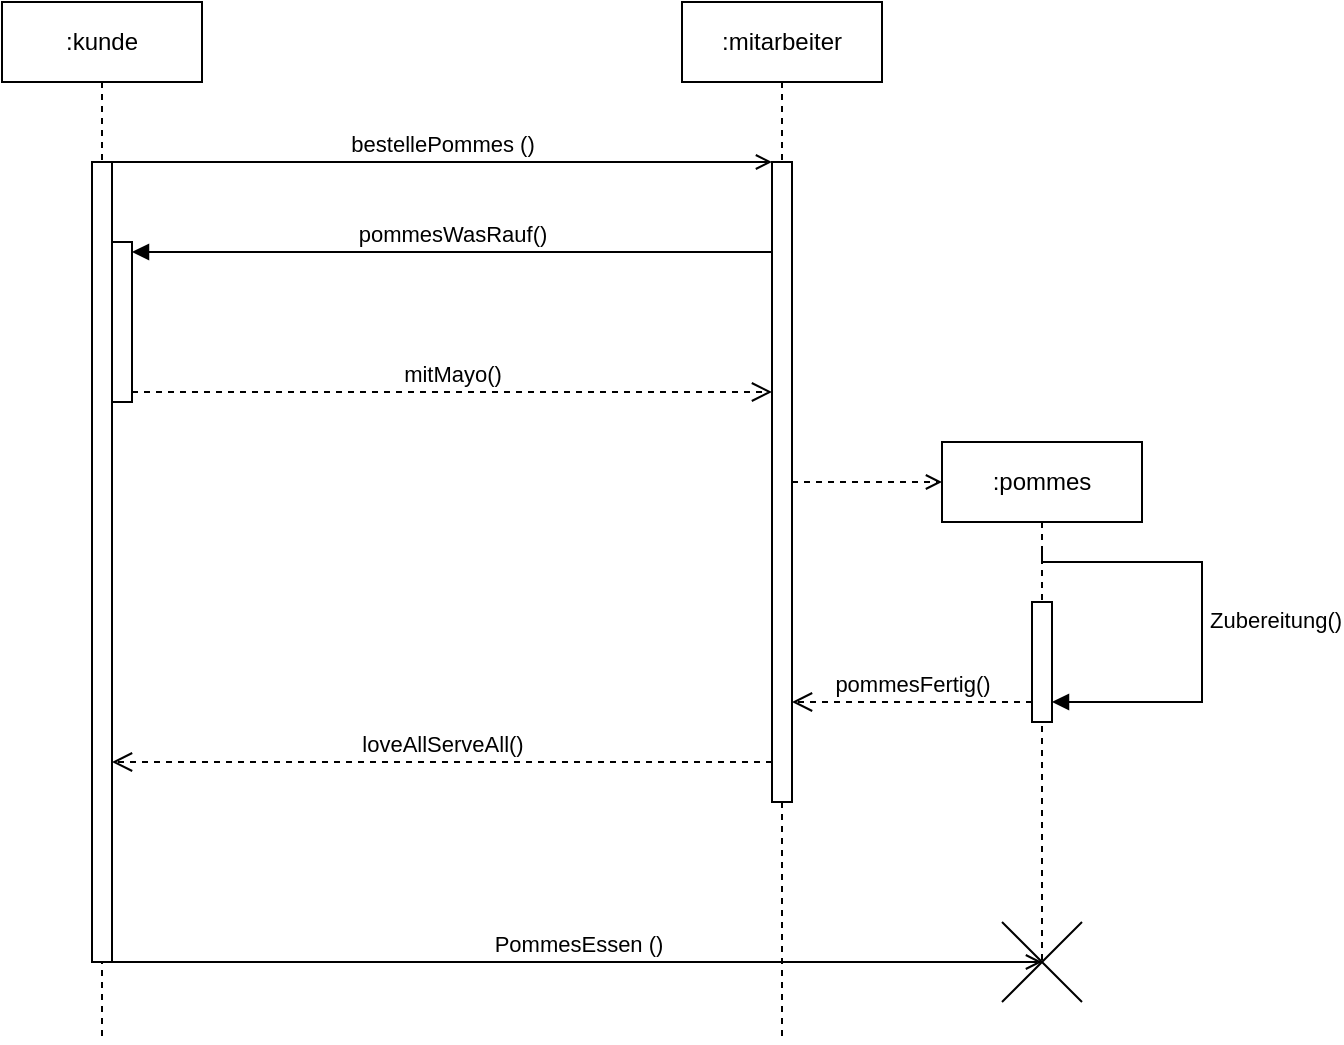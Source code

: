 <mxfile>
    <diagram id="Bpnlqg76bUw06bhlzwEi" name="Seite-1">
        <mxGraphModel dx="905" dy="555" grid="1" gridSize="10" guides="1" tooltips="1" connect="1" arrows="1" fold="1" page="1" pageScale="1" pageWidth="1169" pageHeight="827" math="0" shadow="0">
            <root>
                <mxCell id="0"/>
                <mxCell id="1" parent="0"/>
                <mxCell id="2" value=":kunde" style="shape=umlLifeline;perimeter=lifelinePerimeter;whiteSpace=wrap;html=1;container=1;dropTarget=0;collapsible=0;recursiveResize=0;outlineConnect=0;portConstraint=eastwest;newEdgeStyle={&quot;curved&quot;:0,&quot;rounded&quot;:0};" parent="1" vertex="1">
                    <mxGeometry x="40" width="100" height="520" as="geometry"/>
                </mxCell>
                <mxCell id="6" value="" style="html=1;points=[[0,0,0,0,5],[0,1,0,0,-5],[1,0,0,0,5],[1,1,0,0,-5]];perimeter=orthogonalPerimeter;outlineConnect=0;targetShapes=umlLifeline;portConstraint=eastwest;newEdgeStyle={&quot;curved&quot;:0,&quot;rounded&quot;:0};" parent="2" vertex="1">
                    <mxGeometry x="45" y="80" width="10" height="400" as="geometry"/>
                </mxCell>
                <mxCell id="12" value="" style="html=1;points=[[0,0,0,0,5],[0,1,0,0,-5],[1,0,0,0,5],[1,1,0,0,-5]];perimeter=orthogonalPerimeter;outlineConnect=0;targetShapes=umlLifeline;portConstraint=eastwest;newEdgeStyle={&quot;curved&quot;:0,&quot;rounded&quot;:0};" vertex="1" parent="2">
                    <mxGeometry x="55" y="120" width="10" height="80" as="geometry"/>
                </mxCell>
                <mxCell id="3" value=":mitarbeiter" style="shape=umlLifeline;perimeter=lifelinePerimeter;whiteSpace=wrap;html=1;container=1;dropTarget=0;collapsible=0;recursiveResize=0;outlineConnect=0;portConstraint=eastwest;newEdgeStyle={&quot;curved&quot;:0,&quot;rounded&quot;:0};" parent="1" vertex="1">
                    <mxGeometry x="380" width="100" height="520" as="geometry"/>
                </mxCell>
                <mxCell id="7" value="" style="html=1;points=[[0,0,0,0,5],[0,1,0,0,-5],[1,0,0,0,5],[1,1,0,0,-5]];perimeter=orthogonalPerimeter;outlineConnect=0;targetShapes=umlLifeline;portConstraint=eastwest;newEdgeStyle={&quot;curved&quot;:0,&quot;rounded&quot;:0};" parent="3" vertex="1">
                    <mxGeometry x="45" y="80" width="10" height="320" as="geometry"/>
                </mxCell>
                <mxCell id="4" value=":pommes" style="shape=umlLifeline;perimeter=lifelinePerimeter;whiteSpace=wrap;html=1;container=1;dropTarget=0;collapsible=0;recursiveResize=0;outlineConnect=0;portConstraint=eastwest;newEdgeStyle={&quot;edgeStyle&quot;:&quot;elbowEdgeStyle&quot;,&quot;elbow&quot;:&quot;vertical&quot;,&quot;curved&quot;:0,&quot;rounded&quot;:0};" parent="1" vertex="1">
                    <mxGeometry x="510" y="220" width="100" height="260" as="geometry"/>
                </mxCell>
                <mxCell id="5" value="" style="shape=umlDestroy;dashed=0;targetShapes=umlLifeline;" parent="4" vertex="1">
                    <mxGeometry x="30" y="240" width="40" height="40" as="geometry"/>
                </mxCell>
                <mxCell id="18" value="" style="html=1;points=[[0,0,0,0,5],[0,1,0,0,-5],[1,0,0,0,5],[1,1,0,0,-5]];perimeter=orthogonalPerimeter;outlineConnect=0;targetShapes=umlLifeline;portConstraint=eastwest;newEdgeStyle={&quot;curved&quot;:0,&quot;rounded&quot;:0};" vertex="1" parent="4">
                    <mxGeometry x="45" y="80" width="10" height="60" as="geometry"/>
                </mxCell>
                <mxCell id="19" value="Zubereitung()" style="html=1;align=left;spacingLeft=2;endArrow=block;rounded=0;edgeStyle=orthogonalEdgeStyle;curved=0;rounded=0;exitX=0.5;exitY=0.2;exitDx=0;exitDy=0;exitPerimeter=0;" edge="1" target="18" parent="4" source="4">
                    <mxGeometry relative="1" as="geometry">
                        <mxPoint x="55" y="60" as="sourcePoint"/>
                        <Array as="points">
                            <mxPoint x="130" y="60"/>
                            <mxPoint x="130" y="130"/>
                        </Array>
                        <mxPoint as="offset"/>
                    </mxGeometry>
                </mxCell>
                <mxCell id="13" value="pommesWasRauf()" style="html=1;verticalAlign=bottom;endArrow=block;curved=0;rounded=0;entryX=1;entryY=0;entryDx=0;entryDy=5;" edge="1" target="12" parent="1" source="7">
                    <mxGeometry relative="1" as="geometry">
                        <mxPoint x="420" y="145" as="sourcePoint"/>
                    </mxGeometry>
                </mxCell>
                <mxCell id="14" value="mitMayo()" style="html=1;verticalAlign=bottom;endArrow=open;dashed=1;endSize=8;curved=0;rounded=0;exitX=1;exitY=1;exitDx=0;exitDy=-5;" edge="1" source="12" parent="1" target="7">
                    <mxGeometry relative="1" as="geometry">
                        <mxPoint x="175" y="215" as="targetPoint"/>
                    </mxGeometry>
                </mxCell>
                <mxCell id="16" value="bestellePommes ()" style="html=1;verticalAlign=bottom;labelBackgroundColor=none;endArrow=open;endFill=0;" edge="1" parent="1" source="6">
                    <mxGeometry width="160" relative="1" as="geometry">
                        <mxPoint x="100" y="80" as="sourcePoint"/>
                        <mxPoint x="425" y="80" as="targetPoint"/>
                    </mxGeometry>
                </mxCell>
                <mxCell id="17" value="" style="html=1;verticalAlign=bottom;labelBackgroundColor=none;endArrow=open;endFill=0;dashed=1;" edge="1" parent="1" source="7">
                    <mxGeometry width="160" relative="1" as="geometry">
                        <mxPoint x="440" y="240" as="sourcePoint"/>
                        <mxPoint x="510" y="240" as="targetPoint"/>
                    </mxGeometry>
                </mxCell>
                <mxCell id="24" value="pommesFertig()" style="endArrow=open;startArrow=none;endFill=0;startFill=0;endSize=8;html=1;verticalAlign=bottom;dashed=1;labelBackgroundColor=none;" edge="1" parent="1" source="18" target="7">
                    <mxGeometry width="160" relative="1" as="geometry">
                        <mxPoint x="550" y="350" as="sourcePoint"/>
                        <mxPoint x="440" y="340" as="targetPoint"/>
                        <Array as="points">
                            <mxPoint x="470" y="350"/>
                        </Array>
                    </mxGeometry>
                </mxCell>
                <mxCell id="25" value="loveAllServeAll()" style="endArrow=open;startArrow=none;endFill=0;startFill=0;endSize=8;html=1;verticalAlign=bottom;dashed=1;labelBackgroundColor=none;" edge="1" parent="1">
                    <mxGeometry x="0.001" width="160" relative="1" as="geometry">
                        <mxPoint x="425" y="380" as="sourcePoint"/>
                        <mxPoint x="95" y="380" as="targetPoint"/>
                        <Array as="points">
                            <mxPoint x="345" y="380"/>
                        </Array>
                        <mxPoint as="offset"/>
                    </mxGeometry>
                </mxCell>
                <mxCell id="26" value="PommesEssen ()" style="html=1;verticalAlign=bottom;labelBackgroundColor=none;endArrow=open;endFill=0;" edge="1" parent="1" source="6">
                    <mxGeometry width="160" relative="1" as="geometry">
                        <mxPoint x="100" y="480" as="sourcePoint"/>
                        <mxPoint x="560" y="480" as="targetPoint"/>
                    </mxGeometry>
                </mxCell>
            </root>
        </mxGraphModel>
    </diagram>
</mxfile>